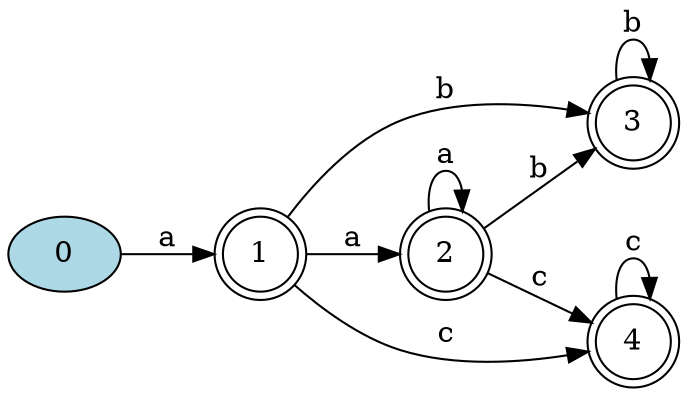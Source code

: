 digraph {
	rankdir=LR;

	1 [shape=doublecircle]
	2 [shape=doublecircle]
	3 [shape=doublecircle]
	4 [shape=doublecircle]
	0 [style=filled, fillcolor="lightblue"]

	0->1 [label= "a"];
	1->2 [label= "a"];
	1->3 [label= "b"];
	1->4 [label= "c"];
	2->2 [label= "a"];
	2->3 [label= "b"];
	2->4 [label= "c"];
	3->3 [label= "b"];
	4->4 [label= "c"];
}
